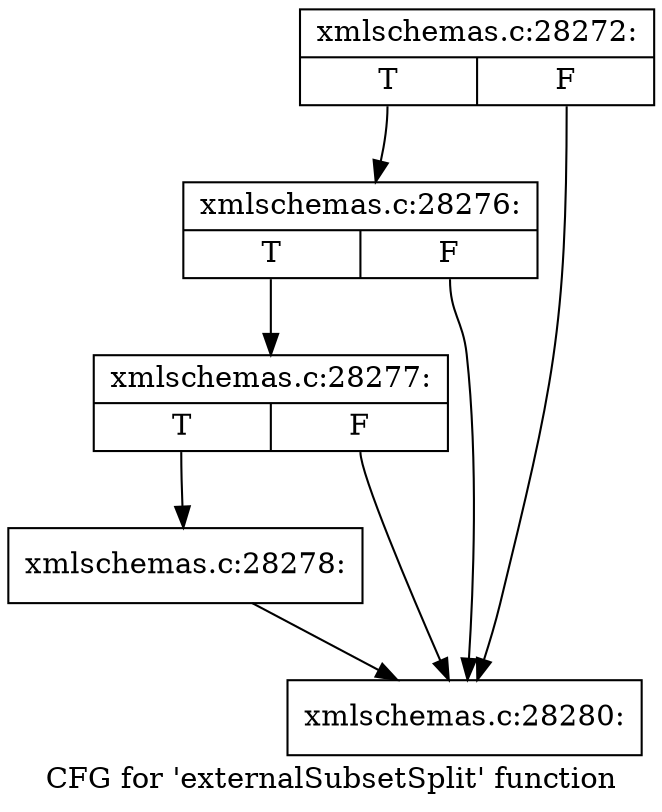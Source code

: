 digraph "CFG for 'externalSubsetSplit' function" {
	label="CFG for 'externalSubsetSplit' function";

	Node0x56d8300 [shape=record,label="{xmlschemas.c:28272:|{<s0>T|<s1>F}}"];
	Node0x56d8300:s0 -> Node0x56db510;
	Node0x56d8300:s1 -> Node0x56db440;
	Node0x56db510 [shape=record,label="{xmlschemas.c:28276:|{<s0>T|<s1>F}}"];
	Node0x56db510:s0 -> Node0x56db490;
	Node0x56db510:s1 -> Node0x56db440;
	Node0x56db490 [shape=record,label="{xmlschemas.c:28277:|{<s0>T|<s1>F}}"];
	Node0x56db490:s0 -> Node0x56db3f0;
	Node0x56db490:s1 -> Node0x56db440;
	Node0x56db3f0 [shape=record,label="{xmlschemas.c:28278:}"];
	Node0x56db3f0 -> Node0x56db440;
	Node0x56db440 [shape=record,label="{xmlschemas.c:28280:}"];
}
